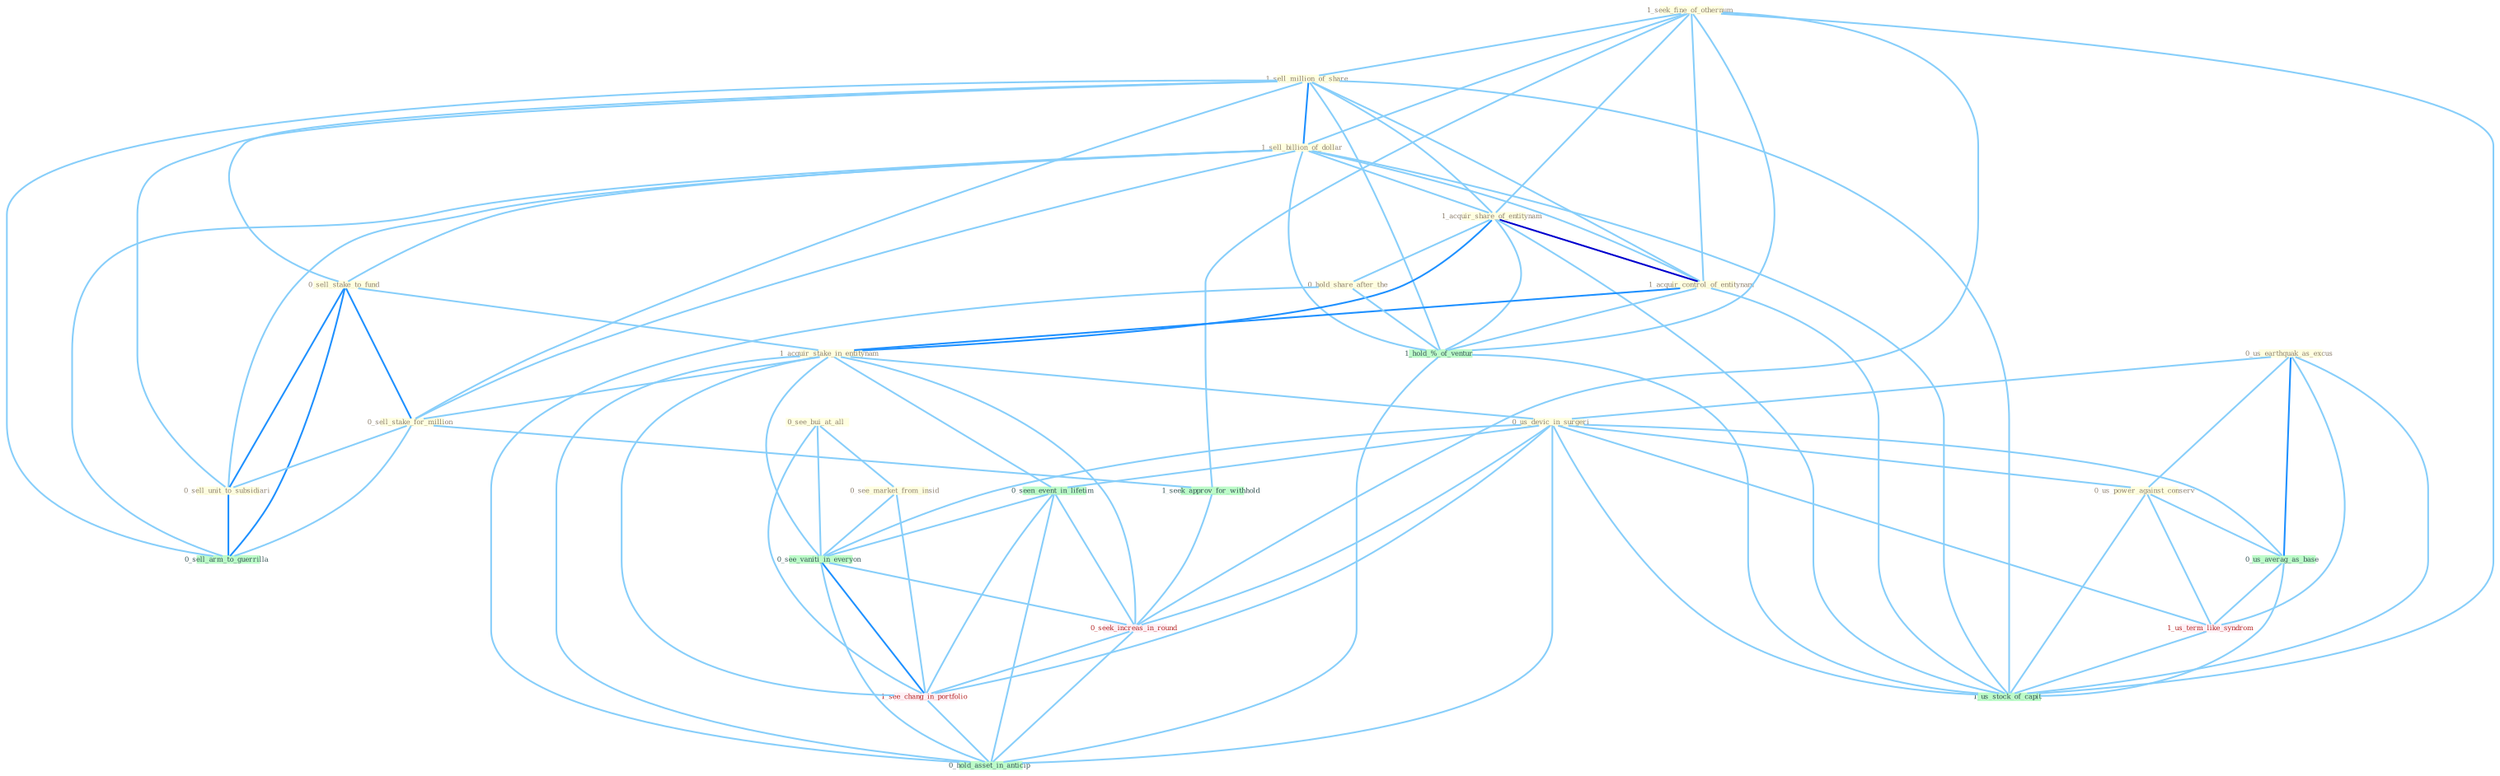 Graph G{ 
    node
    [shape=polygon,style=filled,width=.5,height=.06,color="#BDFCC9",fixedsize=true,fontsize=4,
    fontcolor="#2f4f4f"];
    {node
    [color="#ffffe0", fontcolor="#8b7d6b"] "1_seek_fine_of_othernum " "1_sell_million_of_share " "1_sell_billion_of_dollar " "1_acquir_share_of_entitynam " "0_sell_stake_to_fund " "1_acquir_control_of_entitynam " "1_acquir_stake_in_entitynam " "0_us_earthquak_as_excus " "0_us_devic_in_surgeri " "0_see_bui_at_all " "0_sell_stake_for_million " "0_see_market_from_insid " "0_hold_share_after_the " "0_sell_unit_to_subsidiari " "0_us_power_against_conserv "}
{node [color="#fff0f5", fontcolor="#b22222"] "1_us_term_like_syndrom " "0_seek_increas_in_round " "1_see_chang_in_portfolio "}
edge [color="#B0E2FF"];

	"1_seek_fine_of_othernum " -- "1_sell_million_of_share " [w="1", color="#87cefa" ];
	"1_seek_fine_of_othernum " -- "1_sell_billion_of_dollar " [w="1", color="#87cefa" ];
	"1_seek_fine_of_othernum " -- "1_acquir_share_of_entitynam " [w="1", color="#87cefa" ];
	"1_seek_fine_of_othernum " -- "1_acquir_control_of_entitynam " [w="1", color="#87cefa" ];
	"1_seek_fine_of_othernum " -- "1_seek_approv_for_withhold " [w="1", color="#87cefa" ];
	"1_seek_fine_of_othernum " -- "1_hold_%_of_ventur " [w="1", color="#87cefa" ];
	"1_seek_fine_of_othernum " -- "0_seek_increas_in_round " [w="1", color="#87cefa" ];
	"1_seek_fine_of_othernum " -- "1_us_stock_of_capit " [w="1", color="#87cefa" ];
	"1_sell_million_of_share " -- "1_sell_billion_of_dollar " [w="2", color="#1e90ff" , len=0.8];
	"1_sell_million_of_share " -- "1_acquir_share_of_entitynam " [w="1", color="#87cefa" ];
	"1_sell_million_of_share " -- "0_sell_stake_to_fund " [w="1", color="#87cefa" ];
	"1_sell_million_of_share " -- "1_acquir_control_of_entitynam " [w="1", color="#87cefa" ];
	"1_sell_million_of_share " -- "0_sell_stake_for_million " [w="1", color="#87cefa" ];
	"1_sell_million_of_share " -- "0_sell_unit_to_subsidiari " [w="1", color="#87cefa" ];
	"1_sell_million_of_share " -- "1_hold_%_of_ventur " [w="1", color="#87cefa" ];
	"1_sell_million_of_share " -- "0_sell_arm_to_guerrilla " [w="1", color="#87cefa" ];
	"1_sell_million_of_share " -- "1_us_stock_of_capit " [w="1", color="#87cefa" ];
	"1_sell_billion_of_dollar " -- "1_acquir_share_of_entitynam " [w="1", color="#87cefa" ];
	"1_sell_billion_of_dollar " -- "0_sell_stake_to_fund " [w="1", color="#87cefa" ];
	"1_sell_billion_of_dollar " -- "1_acquir_control_of_entitynam " [w="1", color="#87cefa" ];
	"1_sell_billion_of_dollar " -- "0_sell_stake_for_million " [w="1", color="#87cefa" ];
	"1_sell_billion_of_dollar " -- "0_sell_unit_to_subsidiari " [w="1", color="#87cefa" ];
	"1_sell_billion_of_dollar " -- "1_hold_%_of_ventur " [w="1", color="#87cefa" ];
	"1_sell_billion_of_dollar " -- "0_sell_arm_to_guerrilla " [w="1", color="#87cefa" ];
	"1_sell_billion_of_dollar " -- "1_us_stock_of_capit " [w="1", color="#87cefa" ];
	"1_acquir_share_of_entitynam " -- "1_acquir_control_of_entitynam " [w="3", color="#0000cd" , len=0.6];
	"1_acquir_share_of_entitynam " -- "1_acquir_stake_in_entitynam " [w="2", color="#1e90ff" , len=0.8];
	"1_acquir_share_of_entitynam " -- "0_hold_share_after_the " [w="1", color="#87cefa" ];
	"1_acquir_share_of_entitynam " -- "1_hold_%_of_ventur " [w="1", color="#87cefa" ];
	"1_acquir_share_of_entitynam " -- "1_us_stock_of_capit " [w="1", color="#87cefa" ];
	"0_sell_stake_to_fund " -- "1_acquir_stake_in_entitynam " [w="1", color="#87cefa" ];
	"0_sell_stake_to_fund " -- "0_sell_stake_for_million " [w="2", color="#1e90ff" , len=0.8];
	"0_sell_stake_to_fund " -- "0_sell_unit_to_subsidiari " [w="2", color="#1e90ff" , len=0.8];
	"0_sell_stake_to_fund " -- "0_sell_arm_to_guerrilla " [w="2", color="#1e90ff" , len=0.8];
	"1_acquir_control_of_entitynam " -- "1_acquir_stake_in_entitynam " [w="2", color="#1e90ff" , len=0.8];
	"1_acquir_control_of_entitynam " -- "1_hold_%_of_ventur " [w="1", color="#87cefa" ];
	"1_acquir_control_of_entitynam " -- "1_us_stock_of_capit " [w="1", color="#87cefa" ];
	"1_acquir_stake_in_entitynam " -- "0_us_devic_in_surgeri " [w="1", color="#87cefa" ];
	"1_acquir_stake_in_entitynam " -- "0_sell_stake_for_million " [w="1", color="#87cefa" ];
	"1_acquir_stake_in_entitynam " -- "0_seen_event_in_lifetim " [w="1", color="#87cefa" ];
	"1_acquir_stake_in_entitynam " -- "0_see_vaniti_in_everyon " [w="1", color="#87cefa" ];
	"1_acquir_stake_in_entitynam " -- "0_seek_increas_in_round " [w="1", color="#87cefa" ];
	"1_acquir_stake_in_entitynam " -- "1_see_chang_in_portfolio " [w="1", color="#87cefa" ];
	"1_acquir_stake_in_entitynam " -- "0_hold_asset_in_anticip " [w="1", color="#87cefa" ];
	"0_us_earthquak_as_excus " -- "0_us_devic_in_surgeri " [w="1", color="#87cefa" ];
	"0_us_earthquak_as_excus " -- "0_us_power_against_conserv " [w="1", color="#87cefa" ];
	"0_us_earthquak_as_excus " -- "0_us_averag_as_base " [w="2", color="#1e90ff" , len=0.8];
	"0_us_earthquak_as_excus " -- "1_us_term_like_syndrom " [w="1", color="#87cefa" ];
	"0_us_earthquak_as_excus " -- "1_us_stock_of_capit " [w="1", color="#87cefa" ];
	"0_us_devic_in_surgeri " -- "0_us_power_against_conserv " [w="1", color="#87cefa" ];
	"0_us_devic_in_surgeri " -- "0_seen_event_in_lifetim " [w="1", color="#87cefa" ];
	"0_us_devic_in_surgeri " -- "0_us_averag_as_base " [w="1", color="#87cefa" ];
	"0_us_devic_in_surgeri " -- "1_us_term_like_syndrom " [w="1", color="#87cefa" ];
	"0_us_devic_in_surgeri " -- "0_see_vaniti_in_everyon " [w="1", color="#87cefa" ];
	"0_us_devic_in_surgeri " -- "0_seek_increas_in_round " [w="1", color="#87cefa" ];
	"0_us_devic_in_surgeri " -- "1_us_stock_of_capit " [w="1", color="#87cefa" ];
	"0_us_devic_in_surgeri " -- "1_see_chang_in_portfolio " [w="1", color="#87cefa" ];
	"0_us_devic_in_surgeri " -- "0_hold_asset_in_anticip " [w="1", color="#87cefa" ];
	"0_see_bui_at_all " -- "0_see_market_from_insid " [w="1", color="#87cefa" ];
	"0_see_bui_at_all " -- "0_see_vaniti_in_everyon " [w="1", color="#87cefa" ];
	"0_see_bui_at_all " -- "1_see_chang_in_portfolio " [w="1", color="#87cefa" ];
	"0_sell_stake_for_million " -- "0_sell_unit_to_subsidiari " [w="1", color="#87cefa" ];
	"0_sell_stake_for_million " -- "1_seek_approv_for_withhold " [w="1", color="#87cefa" ];
	"0_sell_stake_for_million " -- "0_sell_arm_to_guerrilla " [w="1", color="#87cefa" ];
	"0_see_market_from_insid " -- "0_see_vaniti_in_everyon " [w="1", color="#87cefa" ];
	"0_see_market_from_insid " -- "1_see_chang_in_portfolio " [w="1", color="#87cefa" ];
	"0_hold_share_after_the " -- "1_hold_%_of_ventur " [w="1", color="#87cefa" ];
	"0_hold_share_after_the " -- "0_hold_asset_in_anticip " [w="1", color="#87cefa" ];
	"0_sell_unit_to_subsidiari " -- "0_sell_arm_to_guerrilla " [w="2", color="#1e90ff" , len=0.8];
	"0_us_power_against_conserv " -- "0_us_averag_as_base " [w="1", color="#87cefa" ];
	"0_us_power_against_conserv " -- "1_us_term_like_syndrom " [w="1", color="#87cefa" ];
	"0_us_power_against_conserv " -- "1_us_stock_of_capit " [w="1", color="#87cefa" ];
	"0_seen_event_in_lifetim " -- "0_see_vaniti_in_everyon " [w="1", color="#87cefa" ];
	"0_seen_event_in_lifetim " -- "0_seek_increas_in_round " [w="1", color="#87cefa" ];
	"0_seen_event_in_lifetim " -- "1_see_chang_in_portfolio " [w="1", color="#87cefa" ];
	"0_seen_event_in_lifetim " -- "0_hold_asset_in_anticip " [w="1", color="#87cefa" ];
	"0_us_averag_as_base " -- "1_us_term_like_syndrom " [w="1", color="#87cefa" ];
	"0_us_averag_as_base " -- "1_us_stock_of_capit " [w="1", color="#87cefa" ];
	"1_us_term_like_syndrom " -- "1_us_stock_of_capit " [w="1", color="#87cefa" ];
	"1_seek_approv_for_withhold " -- "0_seek_increas_in_round " [w="1", color="#87cefa" ];
	"1_hold_%_of_ventur " -- "1_us_stock_of_capit " [w="1", color="#87cefa" ];
	"1_hold_%_of_ventur " -- "0_hold_asset_in_anticip " [w="1", color="#87cefa" ];
	"0_see_vaniti_in_everyon " -- "0_seek_increas_in_round " [w="1", color="#87cefa" ];
	"0_see_vaniti_in_everyon " -- "1_see_chang_in_portfolio " [w="2", color="#1e90ff" , len=0.8];
	"0_see_vaniti_in_everyon " -- "0_hold_asset_in_anticip " [w="1", color="#87cefa" ];
	"0_seek_increas_in_round " -- "1_see_chang_in_portfolio " [w="1", color="#87cefa" ];
	"0_seek_increas_in_round " -- "0_hold_asset_in_anticip " [w="1", color="#87cefa" ];
	"1_see_chang_in_portfolio " -- "0_hold_asset_in_anticip " [w="1", color="#87cefa" ];
}